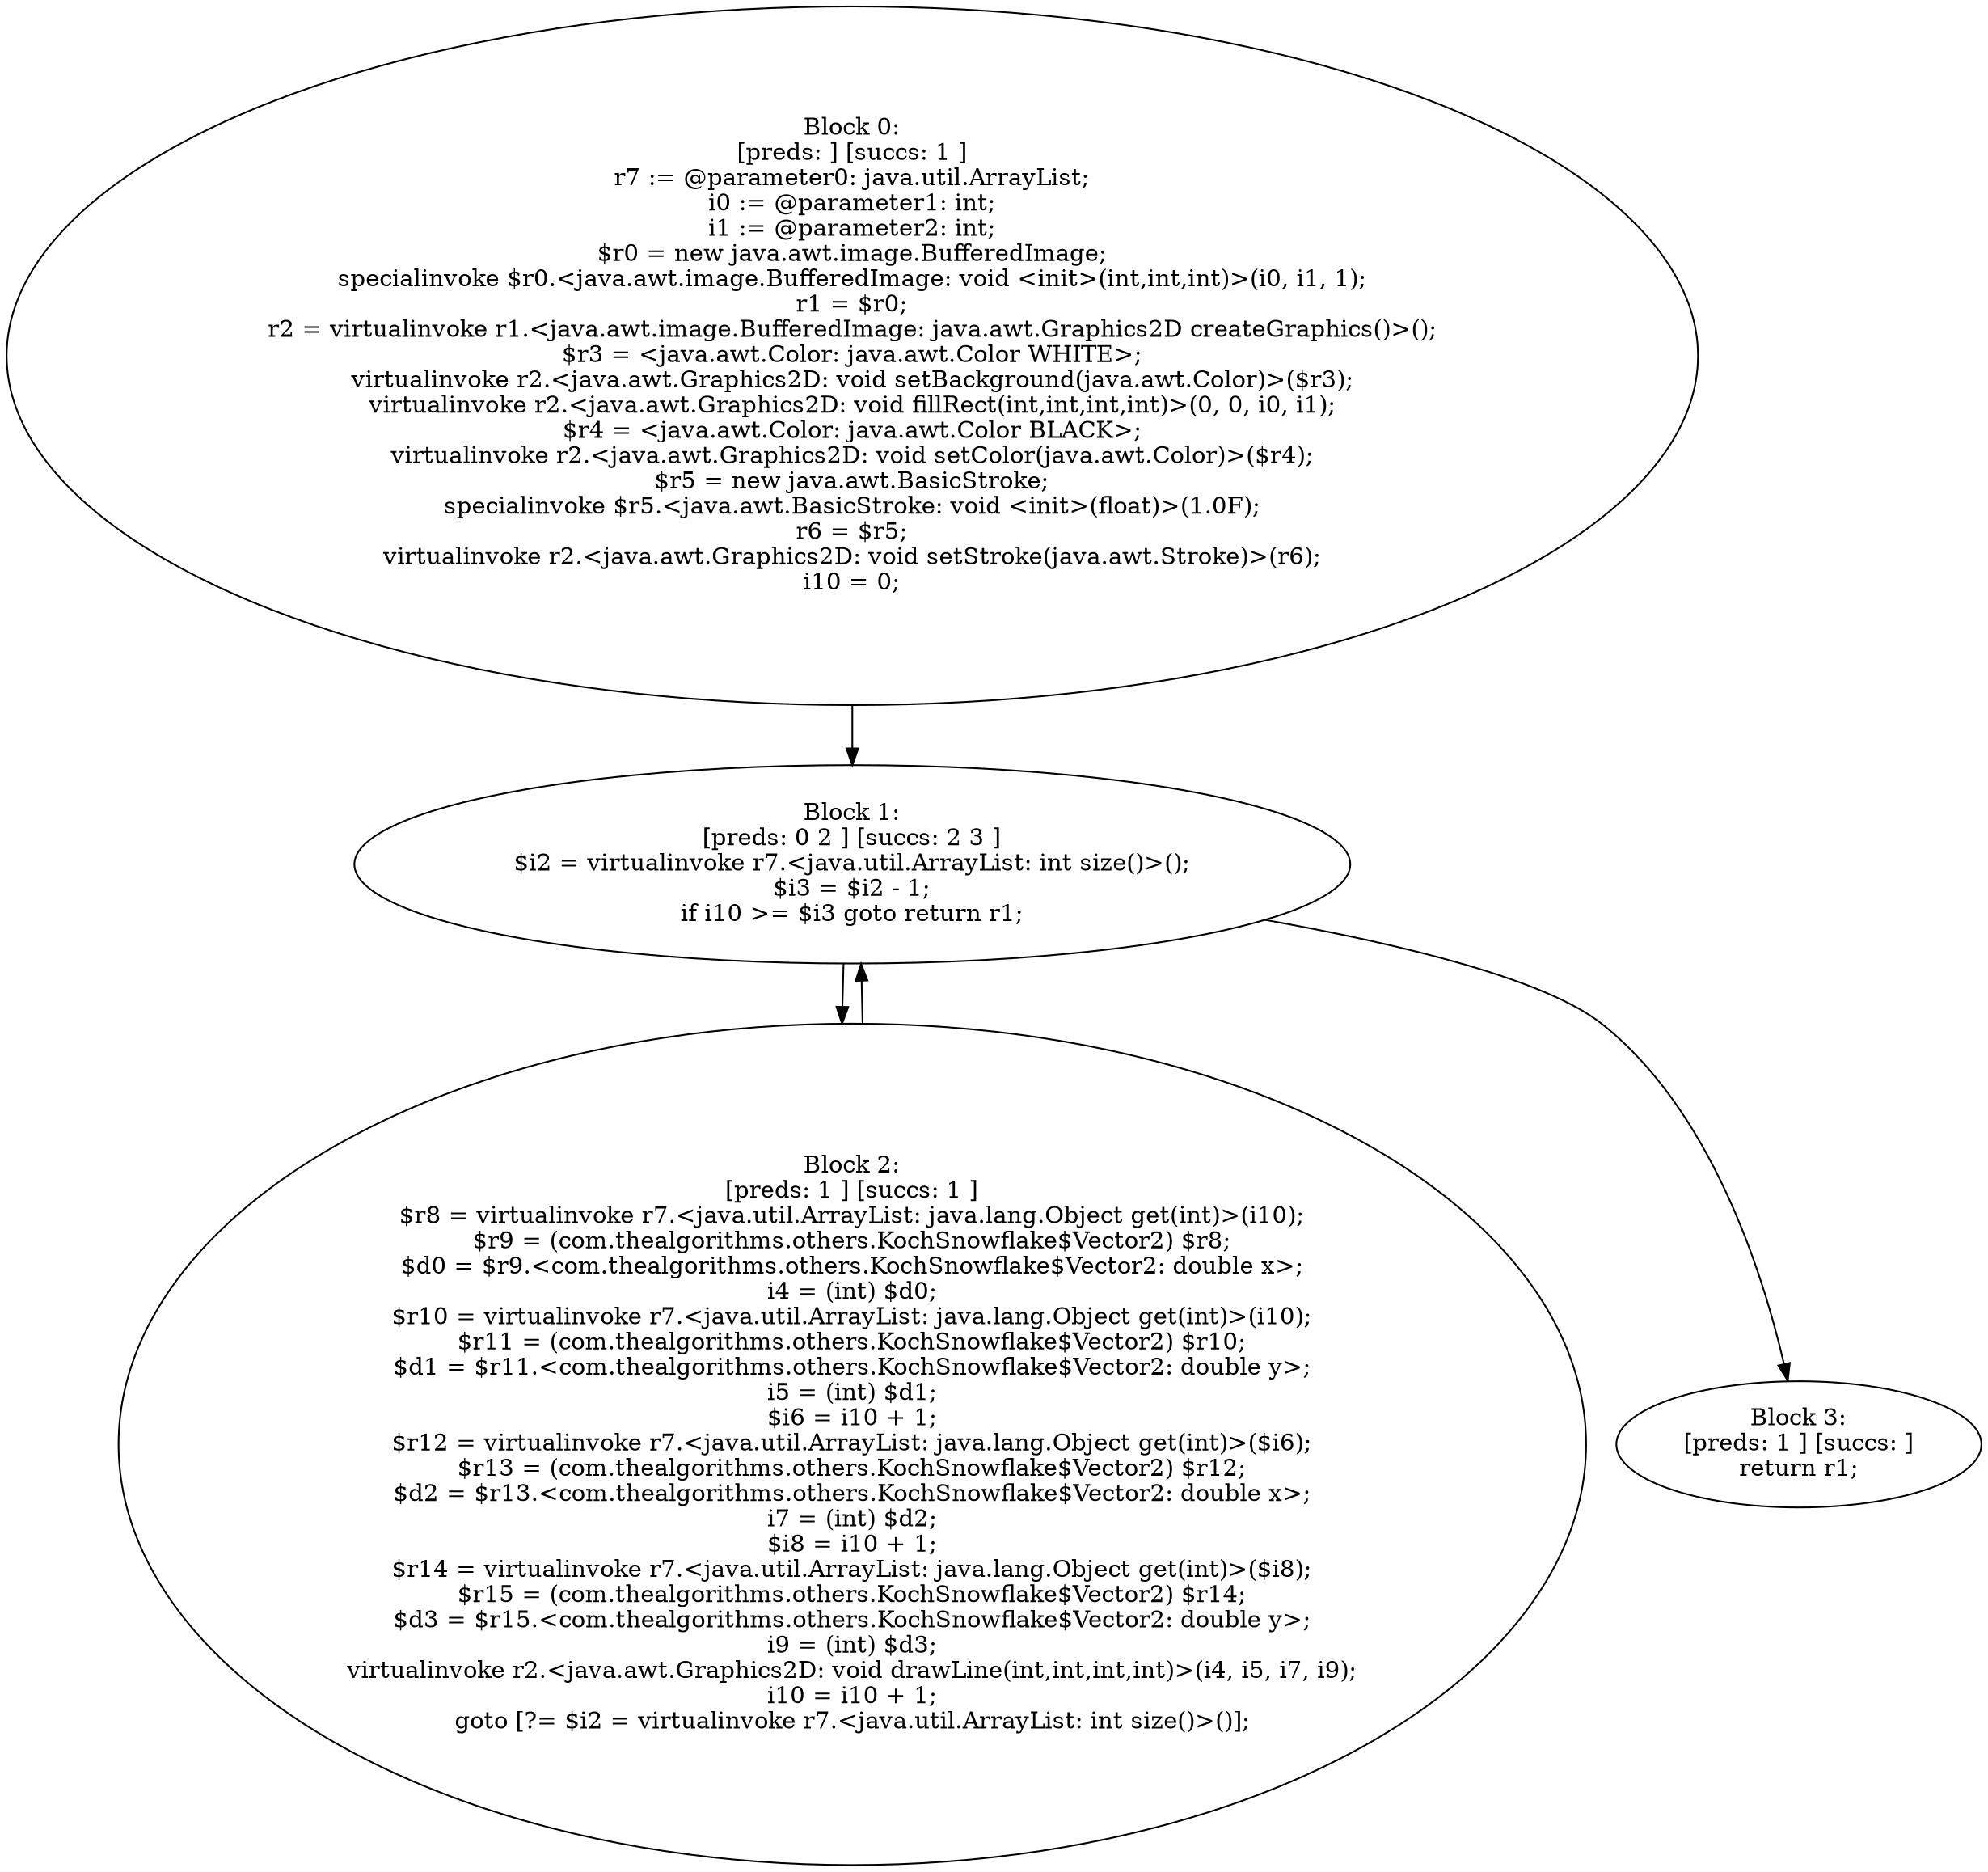 digraph "unitGraph" {
    "Block 0:
[preds: ] [succs: 1 ]
r7 := @parameter0: java.util.ArrayList;
i0 := @parameter1: int;
i1 := @parameter2: int;
$r0 = new java.awt.image.BufferedImage;
specialinvoke $r0.<java.awt.image.BufferedImage: void <init>(int,int,int)>(i0, i1, 1);
r1 = $r0;
r2 = virtualinvoke r1.<java.awt.image.BufferedImage: java.awt.Graphics2D createGraphics()>();
$r3 = <java.awt.Color: java.awt.Color WHITE>;
virtualinvoke r2.<java.awt.Graphics2D: void setBackground(java.awt.Color)>($r3);
virtualinvoke r2.<java.awt.Graphics2D: void fillRect(int,int,int,int)>(0, 0, i0, i1);
$r4 = <java.awt.Color: java.awt.Color BLACK>;
virtualinvoke r2.<java.awt.Graphics2D: void setColor(java.awt.Color)>($r4);
$r5 = new java.awt.BasicStroke;
specialinvoke $r5.<java.awt.BasicStroke: void <init>(float)>(1.0F);
r6 = $r5;
virtualinvoke r2.<java.awt.Graphics2D: void setStroke(java.awt.Stroke)>(r6);
i10 = 0;
"
    "Block 1:
[preds: 0 2 ] [succs: 2 3 ]
$i2 = virtualinvoke r7.<java.util.ArrayList: int size()>();
$i3 = $i2 - 1;
if i10 >= $i3 goto return r1;
"
    "Block 2:
[preds: 1 ] [succs: 1 ]
$r8 = virtualinvoke r7.<java.util.ArrayList: java.lang.Object get(int)>(i10);
$r9 = (com.thealgorithms.others.KochSnowflake$Vector2) $r8;
$d0 = $r9.<com.thealgorithms.others.KochSnowflake$Vector2: double x>;
i4 = (int) $d0;
$r10 = virtualinvoke r7.<java.util.ArrayList: java.lang.Object get(int)>(i10);
$r11 = (com.thealgorithms.others.KochSnowflake$Vector2) $r10;
$d1 = $r11.<com.thealgorithms.others.KochSnowflake$Vector2: double y>;
i5 = (int) $d1;
$i6 = i10 + 1;
$r12 = virtualinvoke r7.<java.util.ArrayList: java.lang.Object get(int)>($i6);
$r13 = (com.thealgorithms.others.KochSnowflake$Vector2) $r12;
$d2 = $r13.<com.thealgorithms.others.KochSnowflake$Vector2: double x>;
i7 = (int) $d2;
$i8 = i10 + 1;
$r14 = virtualinvoke r7.<java.util.ArrayList: java.lang.Object get(int)>($i8);
$r15 = (com.thealgorithms.others.KochSnowflake$Vector2) $r14;
$d3 = $r15.<com.thealgorithms.others.KochSnowflake$Vector2: double y>;
i9 = (int) $d3;
virtualinvoke r2.<java.awt.Graphics2D: void drawLine(int,int,int,int)>(i4, i5, i7, i9);
i10 = i10 + 1;
goto [?= $i2 = virtualinvoke r7.<java.util.ArrayList: int size()>()];
"
    "Block 3:
[preds: 1 ] [succs: ]
return r1;
"
    "Block 0:
[preds: ] [succs: 1 ]
r7 := @parameter0: java.util.ArrayList;
i0 := @parameter1: int;
i1 := @parameter2: int;
$r0 = new java.awt.image.BufferedImage;
specialinvoke $r0.<java.awt.image.BufferedImage: void <init>(int,int,int)>(i0, i1, 1);
r1 = $r0;
r2 = virtualinvoke r1.<java.awt.image.BufferedImage: java.awt.Graphics2D createGraphics()>();
$r3 = <java.awt.Color: java.awt.Color WHITE>;
virtualinvoke r2.<java.awt.Graphics2D: void setBackground(java.awt.Color)>($r3);
virtualinvoke r2.<java.awt.Graphics2D: void fillRect(int,int,int,int)>(0, 0, i0, i1);
$r4 = <java.awt.Color: java.awt.Color BLACK>;
virtualinvoke r2.<java.awt.Graphics2D: void setColor(java.awt.Color)>($r4);
$r5 = new java.awt.BasicStroke;
specialinvoke $r5.<java.awt.BasicStroke: void <init>(float)>(1.0F);
r6 = $r5;
virtualinvoke r2.<java.awt.Graphics2D: void setStroke(java.awt.Stroke)>(r6);
i10 = 0;
"->"Block 1:
[preds: 0 2 ] [succs: 2 3 ]
$i2 = virtualinvoke r7.<java.util.ArrayList: int size()>();
$i3 = $i2 - 1;
if i10 >= $i3 goto return r1;
";
    "Block 1:
[preds: 0 2 ] [succs: 2 3 ]
$i2 = virtualinvoke r7.<java.util.ArrayList: int size()>();
$i3 = $i2 - 1;
if i10 >= $i3 goto return r1;
"->"Block 2:
[preds: 1 ] [succs: 1 ]
$r8 = virtualinvoke r7.<java.util.ArrayList: java.lang.Object get(int)>(i10);
$r9 = (com.thealgorithms.others.KochSnowflake$Vector2) $r8;
$d0 = $r9.<com.thealgorithms.others.KochSnowflake$Vector2: double x>;
i4 = (int) $d0;
$r10 = virtualinvoke r7.<java.util.ArrayList: java.lang.Object get(int)>(i10);
$r11 = (com.thealgorithms.others.KochSnowflake$Vector2) $r10;
$d1 = $r11.<com.thealgorithms.others.KochSnowflake$Vector2: double y>;
i5 = (int) $d1;
$i6 = i10 + 1;
$r12 = virtualinvoke r7.<java.util.ArrayList: java.lang.Object get(int)>($i6);
$r13 = (com.thealgorithms.others.KochSnowflake$Vector2) $r12;
$d2 = $r13.<com.thealgorithms.others.KochSnowflake$Vector2: double x>;
i7 = (int) $d2;
$i8 = i10 + 1;
$r14 = virtualinvoke r7.<java.util.ArrayList: java.lang.Object get(int)>($i8);
$r15 = (com.thealgorithms.others.KochSnowflake$Vector2) $r14;
$d3 = $r15.<com.thealgorithms.others.KochSnowflake$Vector2: double y>;
i9 = (int) $d3;
virtualinvoke r2.<java.awt.Graphics2D: void drawLine(int,int,int,int)>(i4, i5, i7, i9);
i10 = i10 + 1;
goto [?= $i2 = virtualinvoke r7.<java.util.ArrayList: int size()>()];
";
    "Block 1:
[preds: 0 2 ] [succs: 2 3 ]
$i2 = virtualinvoke r7.<java.util.ArrayList: int size()>();
$i3 = $i2 - 1;
if i10 >= $i3 goto return r1;
"->"Block 3:
[preds: 1 ] [succs: ]
return r1;
";
    "Block 2:
[preds: 1 ] [succs: 1 ]
$r8 = virtualinvoke r7.<java.util.ArrayList: java.lang.Object get(int)>(i10);
$r9 = (com.thealgorithms.others.KochSnowflake$Vector2) $r8;
$d0 = $r9.<com.thealgorithms.others.KochSnowflake$Vector2: double x>;
i4 = (int) $d0;
$r10 = virtualinvoke r7.<java.util.ArrayList: java.lang.Object get(int)>(i10);
$r11 = (com.thealgorithms.others.KochSnowflake$Vector2) $r10;
$d1 = $r11.<com.thealgorithms.others.KochSnowflake$Vector2: double y>;
i5 = (int) $d1;
$i6 = i10 + 1;
$r12 = virtualinvoke r7.<java.util.ArrayList: java.lang.Object get(int)>($i6);
$r13 = (com.thealgorithms.others.KochSnowflake$Vector2) $r12;
$d2 = $r13.<com.thealgorithms.others.KochSnowflake$Vector2: double x>;
i7 = (int) $d2;
$i8 = i10 + 1;
$r14 = virtualinvoke r7.<java.util.ArrayList: java.lang.Object get(int)>($i8);
$r15 = (com.thealgorithms.others.KochSnowflake$Vector2) $r14;
$d3 = $r15.<com.thealgorithms.others.KochSnowflake$Vector2: double y>;
i9 = (int) $d3;
virtualinvoke r2.<java.awt.Graphics2D: void drawLine(int,int,int,int)>(i4, i5, i7, i9);
i10 = i10 + 1;
goto [?= $i2 = virtualinvoke r7.<java.util.ArrayList: int size()>()];
"->"Block 1:
[preds: 0 2 ] [succs: 2 3 ]
$i2 = virtualinvoke r7.<java.util.ArrayList: int size()>();
$i3 = $i2 - 1;
if i10 >= $i3 goto return r1;
";
}
